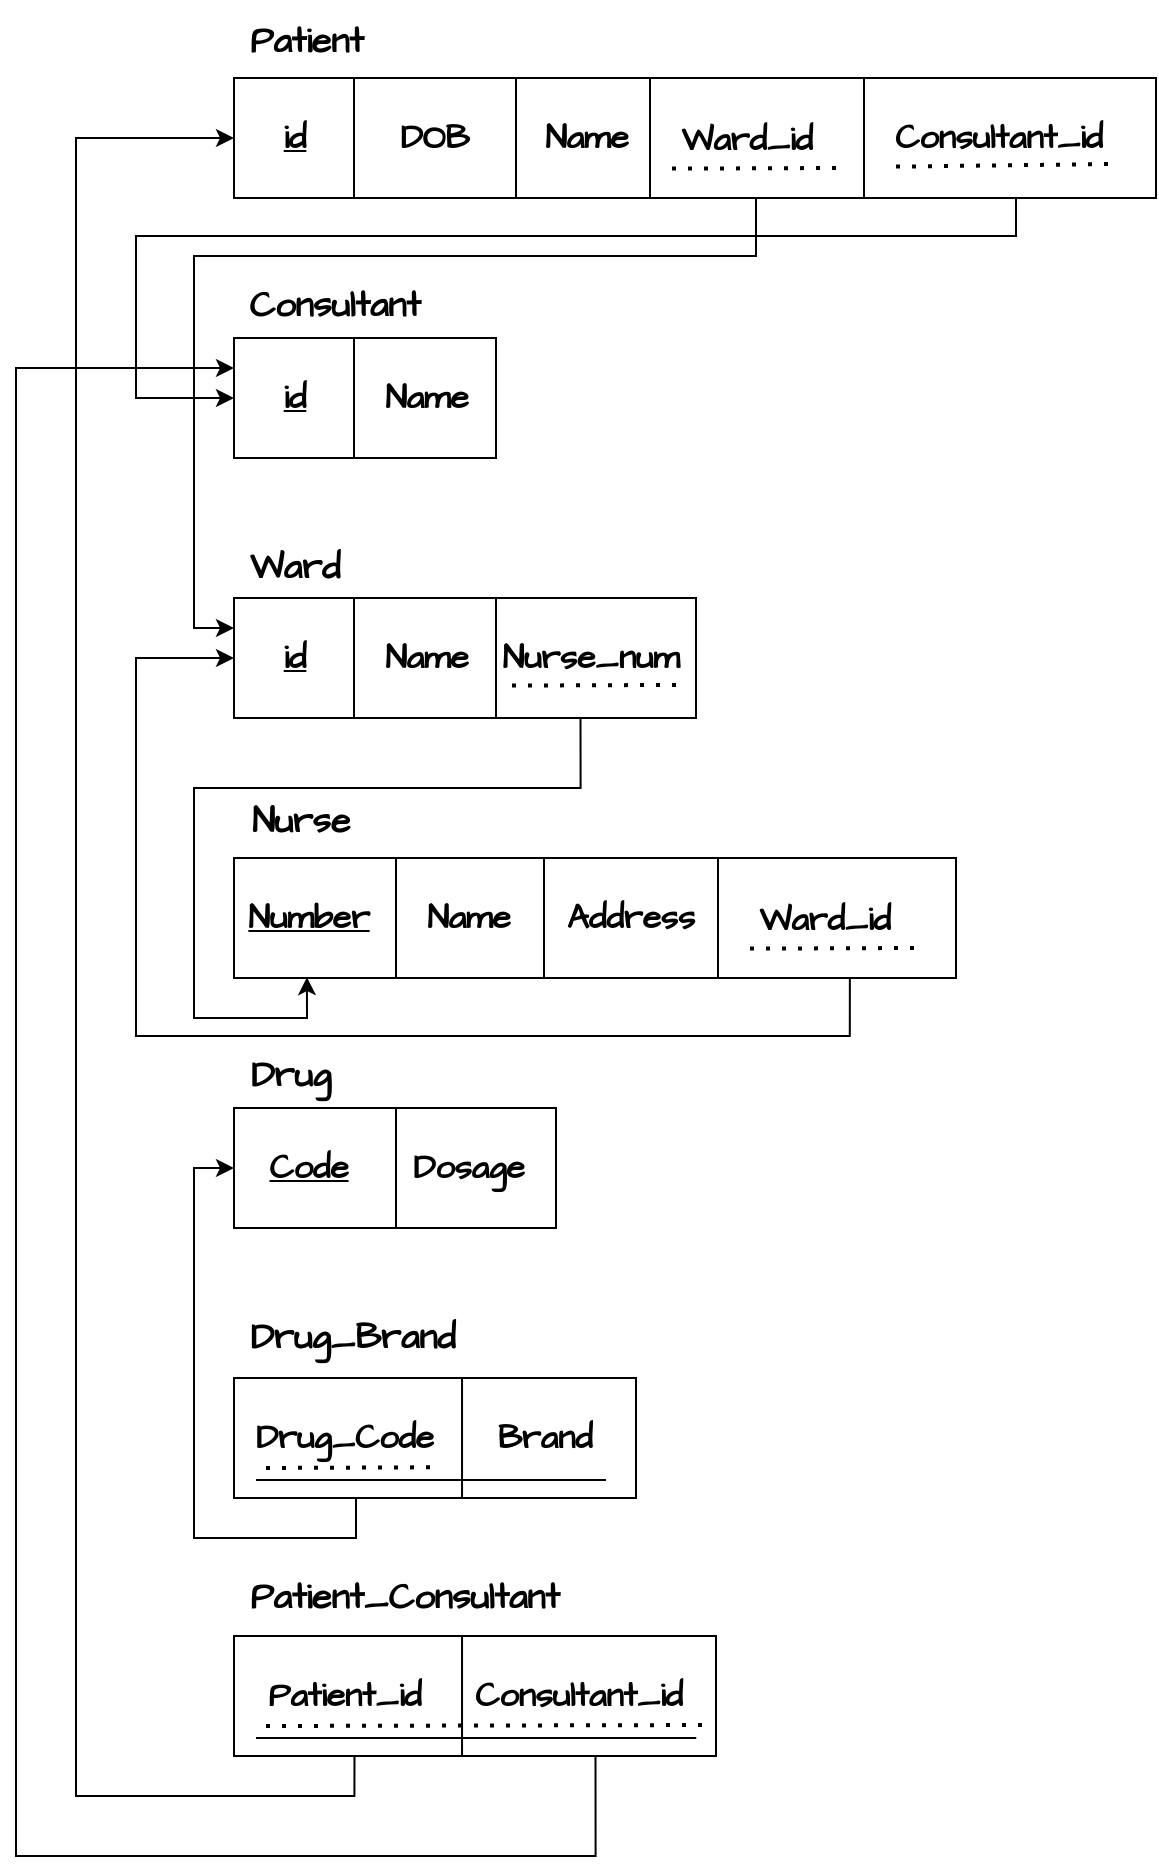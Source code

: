 <mxfile version="24.8.3">
  <diagram id="R2lEEEUBdFMjLlhIrx00" name="Page-1">
    <mxGraphModel dx="913" dy="495" grid="1" gridSize="10" guides="1" tooltips="1" connect="1" arrows="1" fold="1" page="1" pageScale="1" pageWidth="850" pageHeight="1100" math="0" shadow="0" extFonts="Permanent Marker^https://fonts.googleapis.com/css?family=Permanent+Marker">
      <root>
        <mxCell id="0" />
        <mxCell id="1" parent="0" />
        <mxCell id="RnRT4OO264XmgmjiF1xj-62" style="edgeStyle=orthogonalEdgeStyle;rounded=0;orthogonalLoop=1;jettySize=auto;html=1;exitX=0.75;exitY=1;exitDx=0;exitDy=0;entryX=0;entryY=0.25;entryDx=0;entryDy=0;" edge="1" parent="1" source="RnRT4OO264XmgmjiF1xj-3" target="RnRT4OO264XmgmjiF1xj-21">
          <mxGeometry relative="1" as="geometry">
            <Array as="points">
              <mxPoint x="380" y="171" />
              <mxPoint x="380" y="200" />
              <mxPoint x="99" y="200" />
              <mxPoint x="99" y="386" />
            </Array>
          </mxGeometry>
        </mxCell>
        <mxCell id="RnRT4OO264XmgmjiF1xj-68" style="edgeStyle=orthogonalEdgeStyle;rounded=0;orthogonalLoop=1;jettySize=auto;html=1;exitX=0.75;exitY=1;exitDx=0;exitDy=0;entryX=0;entryY=0.5;entryDx=0;entryDy=0;" edge="1" parent="1" source="RnRT4OO264XmgmjiF1xj-3" target="RnRT4OO264XmgmjiF1xj-14">
          <mxGeometry relative="1" as="geometry">
            <Array as="points">
              <mxPoint x="510" y="171" />
              <mxPoint x="510" y="190" />
              <mxPoint x="70" y="190" />
              <mxPoint x="70" y="271" />
            </Array>
          </mxGeometry>
        </mxCell>
        <mxCell id="RnRT4OO264XmgmjiF1xj-3" value="" style="rounded=0;whiteSpace=wrap;html=1;fontFamily=Architects Daughter;fontSource=https%3A%2F%2Ffonts.googleapis.com%2Fcss%3Ffamily%3DArchitects%2BDaughter;" vertex="1" parent="1">
          <mxGeometry x="119" y="111" width="461" height="60" as="geometry" />
        </mxCell>
        <mxCell id="RnRT4OO264XmgmjiF1xj-4" value="" style="endArrow=none;html=1;rounded=0;fontFamily=Architects Daughter;fontSource=https%3A%2F%2Ffonts.googleapis.com%2Fcss%3Ffamily%3DArchitects%2BDaughter;" edge="1" parent="1">
          <mxGeometry width="50" height="50" relative="1" as="geometry">
            <mxPoint x="179" y="171" as="sourcePoint" />
            <mxPoint x="179" y="111" as="targetPoint" />
          </mxGeometry>
        </mxCell>
        <mxCell id="RnRT4OO264XmgmjiF1xj-6" value="&lt;font style=&quot;font-size: 18px;&quot;&gt;&lt;b style=&quot;font-size: 18px;&quot;&gt;Patient&lt;/b&gt;&lt;/font&gt;" style="text;html=1;align=center;verticalAlign=middle;resizable=0;points=[];autosize=1;strokeColor=none;fillColor=none;fontFamily=Architects Daughter;fontSource=https%3A%2F%2Ffonts.googleapis.com%2Fcss%3Ffamily%3DArchitects%2BDaughter;fontSize=18;" vertex="1" parent="1">
          <mxGeometry x="115" y="72" width="80" height="40" as="geometry" />
        </mxCell>
        <mxCell id="RnRT4OO264XmgmjiF1xj-7" value="&lt;font style=&quot;font-size: 17px;&quot;&gt;&lt;b&gt;id&lt;/b&gt;&lt;/font&gt;" style="text;html=1;align=center;verticalAlign=middle;resizable=0;points=[];autosize=1;strokeColor=none;fillColor=none;fontStyle=4;fontFamily=Architects Daughter;fontSource=https%3A%2F%2Ffonts.googleapis.com%2Fcss%3Ffamily%3DArchitects%2BDaughter;" vertex="1" parent="1">
          <mxGeometry x="134" y="126" width="30" height="30" as="geometry" />
        </mxCell>
        <mxCell id="RnRT4OO264XmgmjiF1xj-8" value="&lt;font style=&quot;font-size: 17px;&quot;&gt;&lt;b&gt;DOB&lt;/b&gt;&lt;/font&gt;" style="text;html=1;align=center;verticalAlign=middle;resizable=0;points=[];autosize=1;strokeColor=none;fillColor=none;fontFamily=Architects Daughter;fontSource=https%3A%2F%2Ffonts.googleapis.com%2Fcss%3Ffamily%3DArchitects%2BDaughter;" vertex="1" parent="1">
          <mxGeometry x="189" y="126" width="60" height="30" as="geometry" />
        </mxCell>
        <mxCell id="RnRT4OO264XmgmjiF1xj-9" value="" style="endArrow=none;html=1;rounded=0;fontFamily=Architects Daughter;fontSource=https%3A%2F%2Ffonts.googleapis.com%2Fcss%3Ffamily%3DArchitects%2BDaughter;" edge="1" parent="1">
          <mxGeometry width="50" height="50" relative="1" as="geometry">
            <mxPoint x="260" y="171" as="sourcePoint" />
            <mxPoint x="260" y="111" as="targetPoint" />
          </mxGeometry>
        </mxCell>
        <mxCell id="RnRT4OO264XmgmjiF1xj-12" value="&lt;font style=&quot;font-size: 17px;&quot;&gt;&lt;b&gt;Name&lt;/b&gt;&lt;/font&gt;" style="text;html=1;align=center;verticalAlign=middle;resizable=0;points=[];autosize=1;strokeColor=none;fillColor=none;fontFamily=Architects Daughter;fontSource=https%3A%2F%2Ffonts.googleapis.com%2Fcss%3Ffamily%3DArchitects%2BDaughter;" vertex="1" parent="1">
          <mxGeometry x="260" y="126" width="70" height="30" as="geometry" />
        </mxCell>
        <mxCell id="RnRT4OO264XmgmjiF1xj-14" value="" style="rounded=0;whiteSpace=wrap;html=1;fontFamily=Architects Daughter;fontSource=https%3A%2F%2Ffonts.googleapis.com%2Fcss%3Ffamily%3DArchitects%2BDaughter;" vertex="1" parent="1">
          <mxGeometry x="119" y="241" width="131" height="60" as="geometry" />
        </mxCell>
        <mxCell id="RnRT4OO264XmgmjiF1xj-15" value="" style="endArrow=none;html=1;rounded=0;fontFamily=Architects Daughter;fontSource=https%3A%2F%2Ffonts.googleapis.com%2Fcss%3Ffamily%3DArchitects%2BDaughter;" edge="1" parent="1">
          <mxGeometry width="50" height="50" relative="1" as="geometry">
            <mxPoint x="179" y="301" as="sourcePoint" />
            <mxPoint x="179" y="241" as="targetPoint" />
          </mxGeometry>
        </mxCell>
        <mxCell id="RnRT4OO264XmgmjiF1xj-16" value="&lt;span style=&quot;font-size: 18px;&quot;&gt;&lt;b style=&quot;font-size: 18px;&quot;&gt;Consultant&lt;/b&gt;&lt;/span&gt;" style="text;html=1;align=center;verticalAlign=middle;resizable=0;points=[];autosize=1;strokeColor=none;fillColor=none;fontFamily=Architects Daughter;fontSource=https%3A%2F%2Ffonts.googleapis.com%2Fcss%3Ffamily%3DArchitects%2BDaughter;fontSize=18;" vertex="1" parent="1">
          <mxGeometry x="114" y="204" width="110" height="40" as="geometry" />
        </mxCell>
        <mxCell id="RnRT4OO264XmgmjiF1xj-17" value="&lt;font style=&quot;font-size: 17px;&quot;&gt;&lt;b&gt;id&lt;/b&gt;&lt;/font&gt;" style="text;html=1;align=center;verticalAlign=middle;resizable=0;points=[];autosize=1;strokeColor=none;fillColor=none;fontStyle=4;fontFamily=Architects Daughter;fontSource=https%3A%2F%2Ffonts.googleapis.com%2Fcss%3Ffamily%3DArchitects%2BDaughter;" vertex="1" parent="1">
          <mxGeometry x="134" y="256" width="30" height="30" as="geometry" />
        </mxCell>
        <mxCell id="RnRT4OO264XmgmjiF1xj-20" value="&lt;font style=&quot;font-size: 17px;&quot;&gt;&lt;b&gt;Name&lt;/b&gt;&lt;/font&gt;" style="text;html=1;align=center;verticalAlign=middle;resizable=0;points=[];autosize=1;strokeColor=none;fillColor=none;fontFamily=Architects Daughter;fontSource=https%3A%2F%2Ffonts.googleapis.com%2Fcss%3Ffamily%3DArchitects%2BDaughter;" vertex="1" parent="1">
          <mxGeometry x="180" y="256" width="70" height="30" as="geometry" />
        </mxCell>
        <mxCell id="RnRT4OO264XmgmjiF1xj-21" value="" style="rounded=0;whiteSpace=wrap;html=1;fontFamily=Architects Daughter;fontSource=https%3A%2F%2Ffonts.googleapis.com%2Fcss%3Ffamily%3DArchitects%2BDaughter;" vertex="1" parent="1">
          <mxGeometry x="119" y="371" width="231" height="60" as="geometry" />
        </mxCell>
        <mxCell id="RnRT4OO264XmgmjiF1xj-22" value="" style="endArrow=none;html=1;rounded=0;fontFamily=Architects Daughter;fontSource=https%3A%2F%2Ffonts.googleapis.com%2Fcss%3Ffamily%3DArchitects%2BDaughter;" edge="1" parent="1">
          <mxGeometry width="50" height="50" relative="1" as="geometry">
            <mxPoint x="179" y="431" as="sourcePoint" />
            <mxPoint x="179" y="371" as="targetPoint" />
          </mxGeometry>
        </mxCell>
        <mxCell id="RnRT4OO264XmgmjiF1xj-23" value="&lt;span style=&quot;font-size: 18px;&quot;&gt;&lt;b style=&quot;font-size: 18px;&quot;&gt;Ward&lt;/b&gt;&lt;/span&gt;" style="text;html=1;align=center;verticalAlign=middle;resizable=0;points=[];autosize=1;strokeColor=none;fillColor=none;fontFamily=Architects Daughter;fontSource=https%3A%2F%2Ffonts.googleapis.com%2Fcss%3Ffamily%3DArchitects%2BDaughter;fontSize=18;" vertex="1" parent="1">
          <mxGeometry x="114" y="335" width="70" height="40" as="geometry" />
        </mxCell>
        <mxCell id="RnRT4OO264XmgmjiF1xj-24" value="&lt;font style=&quot;font-size: 17px;&quot;&gt;&lt;b&gt;id&lt;/b&gt;&lt;/font&gt;" style="text;html=1;align=center;verticalAlign=middle;resizable=0;points=[];autosize=1;strokeColor=none;fillColor=none;fontStyle=4;fontFamily=Architects Daughter;fontSource=https%3A%2F%2Ffonts.googleapis.com%2Fcss%3Ffamily%3DArchitects%2BDaughter;" vertex="1" parent="1">
          <mxGeometry x="134" y="386" width="30" height="30" as="geometry" />
        </mxCell>
        <mxCell id="RnRT4OO264XmgmjiF1xj-25" value="&lt;font style=&quot;font-size: 17px;&quot;&gt;&lt;b&gt;Name&lt;/b&gt;&lt;/font&gt;" style="text;html=1;align=center;verticalAlign=middle;resizable=0;points=[];autosize=1;strokeColor=none;fillColor=none;fontFamily=Architects Daughter;fontSource=https%3A%2F%2Ffonts.googleapis.com%2Fcss%3Ffamily%3DArchitects%2BDaughter;" vertex="1" parent="1">
          <mxGeometry x="180" y="386" width="70" height="30" as="geometry" />
        </mxCell>
        <mxCell id="RnRT4OO264XmgmjiF1xj-57" style="edgeStyle=orthogonalEdgeStyle;rounded=0;orthogonalLoop=1;jettySize=auto;html=1;exitX=0.853;exitY=0.967;exitDx=0;exitDy=0;entryX=0;entryY=0.5;entryDx=0;entryDy=0;exitPerimeter=0;" edge="1" parent="1" source="RnRT4OO264XmgmjiF1xj-26" target="RnRT4OO264XmgmjiF1xj-21">
          <mxGeometry relative="1" as="geometry">
            <Array as="points">
              <mxPoint x="427" y="590" />
              <mxPoint x="70" y="590" />
              <mxPoint x="70" y="401" />
            </Array>
          </mxGeometry>
        </mxCell>
        <mxCell id="RnRT4OO264XmgmjiF1xj-26" value="" style="rounded=0;whiteSpace=wrap;html=1;fontFamily=Architects Daughter;fontSource=https%3A%2F%2Ffonts.googleapis.com%2Fcss%3Ffamily%3DArchitects%2BDaughter;" vertex="1" parent="1">
          <mxGeometry x="119" y="501" width="361" height="60" as="geometry" />
        </mxCell>
        <mxCell id="RnRT4OO264XmgmjiF1xj-27" value="" style="endArrow=none;html=1;rounded=0;fontFamily=Architects Daughter;fontSource=https%3A%2F%2Ffonts.googleapis.com%2Fcss%3Ffamily%3DArchitects%2BDaughter;" edge="1" parent="1">
          <mxGeometry width="50" height="50" relative="1" as="geometry">
            <mxPoint x="200" y="561" as="sourcePoint" />
            <mxPoint x="200" y="501" as="targetPoint" />
          </mxGeometry>
        </mxCell>
        <mxCell id="RnRT4OO264XmgmjiF1xj-28" value="&lt;span style=&quot;font-size: 18px;&quot;&gt;&lt;b style=&quot;font-size: 18px;&quot;&gt;Nurse&lt;/b&gt;&lt;/span&gt;" style="text;html=1;align=center;verticalAlign=middle;resizable=0;points=[];autosize=1;strokeColor=none;fillColor=none;fontFamily=Architects Daughter;fontSource=https%3A%2F%2Ffonts.googleapis.com%2Fcss%3Ffamily%3DArchitects%2BDaughter;fontSize=18;" vertex="1" parent="1">
          <mxGeometry x="117" y="462" width="70" height="40" as="geometry" />
        </mxCell>
        <mxCell id="RnRT4OO264XmgmjiF1xj-29" value="&lt;font style=&quot;font-size: 17px;&quot;&gt;&lt;b&gt;Number&lt;/b&gt;&lt;/font&gt;" style="text;html=1;align=center;verticalAlign=middle;resizable=0;points=[];autosize=1;strokeColor=none;fillColor=none;fontStyle=4;fontFamily=Architects Daughter;fontSource=https%3A%2F%2Ffonts.googleapis.com%2Fcss%3Ffamily%3DArchitects%2BDaughter;" vertex="1" parent="1">
          <mxGeometry x="116" y="516" width="80" height="30" as="geometry" />
        </mxCell>
        <mxCell id="RnRT4OO264XmgmjiF1xj-30" value="&lt;font style=&quot;font-size: 17px;&quot;&gt;&lt;b&gt;Name&lt;/b&gt;&lt;/font&gt;" style="text;html=1;align=center;verticalAlign=middle;resizable=0;points=[];autosize=1;strokeColor=none;fillColor=none;fontFamily=Architects Daughter;fontSource=https%3A%2F%2Ffonts.googleapis.com%2Fcss%3Ffamily%3DArchitects%2BDaughter;" vertex="1" parent="1">
          <mxGeometry x="201" y="516" width="70" height="30" as="geometry" />
        </mxCell>
        <mxCell id="RnRT4OO264XmgmjiF1xj-31" value="" style="endArrow=none;html=1;rounded=0;fontFamily=Architects Daughter;fontSource=https%3A%2F%2Ffonts.googleapis.com%2Fcss%3Ffamily%3DArchitects%2BDaughter;" edge="1" parent="1">
          <mxGeometry width="50" height="50" relative="1" as="geometry">
            <mxPoint x="274" y="561" as="sourcePoint" />
            <mxPoint x="274" y="501" as="targetPoint" />
          </mxGeometry>
        </mxCell>
        <mxCell id="RnRT4OO264XmgmjiF1xj-32" value="&lt;font style=&quot;font-size: 17px;&quot;&gt;&lt;b&gt;Address&lt;/b&gt;&lt;/font&gt;" style="text;html=1;align=center;verticalAlign=middle;resizable=0;points=[];autosize=1;strokeColor=none;fillColor=none;fontFamily=Architects Daughter;fontSource=https%3A%2F%2Ffonts.googleapis.com%2Fcss%3Ffamily%3DArchitects%2BDaughter;" vertex="1" parent="1">
          <mxGeometry x="272" y="516" width="90" height="30" as="geometry" />
        </mxCell>
        <mxCell id="RnRT4OO264XmgmjiF1xj-33" value="" style="rounded=0;whiteSpace=wrap;html=1;fontFamily=Architects Daughter;fontSource=https%3A%2F%2Ffonts.googleapis.com%2Fcss%3Ffamily%3DArchitects%2BDaughter;" vertex="1" parent="1">
          <mxGeometry x="119" y="626" width="161" height="60" as="geometry" />
        </mxCell>
        <mxCell id="RnRT4OO264XmgmjiF1xj-34" value="" style="endArrow=none;html=1;rounded=0;fontFamily=Architects Daughter;fontSource=https%3A%2F%2Ffonts.googleapis.com%2Fcss%3Ffamily%3DArchitects%2BDaughter;" edge="1" parent="1">
          <mxGeometry width="50" height="50" relative="1" as="geometry">
            <mxPoint x="200" y="686" as="sourcePoint" />
            <mxPoint x="200" y="626" as="targetPoint" />
          </mxGeometry>
        </mxCell>
        <mxCell id="RnRT4OO264XmgmjiF1xj-35" value="&lt;font style=&quot;font-size: 17px;&quot;&gt;&lt;b&gt;Code&lt;/b&gt;&lt;/font&gt;" style="text;html=1;align=center;verticalAlign=middle;resizable=0;points=[];autosize=1;strokeColor=none;fillColor=none;fontStyle=4;fontFamily=Architects Daughter;fontSource=https%3A%2F%2Ffonts.googleapis.com%2Fcss%3Ffamily%3DArchitects%2BDaughter;" vertex="1" parent="1">
          <mxGeometry x="126" y="641" width="60" height="30" as="geometry" />
        </mxCell>
        <mxCell id="RnRT4OO264XmgmjiF1xj-36" value="&lt;font style=&quot;font-size: 17px;&quot;&gt;&lt;b&gt;Dosage&lt;/b&gt;&lt;/font&gt;" style="text;html=1;align=center;verticalAlign=middle;resizable=0;points=[];autosize=1;strokeColor=none;fillColor=none;fontFamily=Architects Daughter;fontSource=https%3A%2F%2Ffonts.googleapis.com%2Fcss%3Ffamily%3DArchitects%2BDaughter;" vertex="1" parent="1">
          <mxGeometry x="196" y="641" width="80" height="30" as="geometry" />
        </mxCell>
        <mxCell id="RnRT4OO264XmgmjiF1xj-39" value="&lt;span style=&quot;font-size: 18px;&quot;&gt;&lt;b style=&quot;font-size: 18px;&quot;&gt;Drug&lt;/b&gt;&lt;/span&gt;" style="text;html=1;align=center;verticalAlign=middle;resizable=0;points=[];autosize=1;strokeColor=none;fillColor=none;fontFamily=Architects Daughter;fontSource=https%3A%2F%2Ffonts.googleapis.com%2Fcss%3Ffamily%3DArchitects%2BDaughter;fontSize=18;" vertex="1" parent="1">
          <mxGeometry x="117" y="589" width="60" height="40" as="geometry" />
        </mxCell>
        <mxCell id="RnRT4OO264XmgmjiF1xj-47" style="edgeStyle=orthogonalEdgeStyle;rounded=0;orthogonalLoop=1;jettySize=auto;html=1;exitX=0.25;exitY=1;exitDx=0;exitDy=0;entryX=0;entryY=0.5;entryDx=0;entryDy=0;" edge="1" parent="1" source="RnRT4OO264XmgmjiF1xj-40" target="RnRT4OO264XmgmjiF1xj-33">
          <mxGeometry relative="1" as="geometry">
            <Array as="points">
              <mxPoint x="180" y="821" />
              <mxPoint x="180" y="841" />
              <mxPoint x="99" y="841" />
              <mxPoint x="99" y="656" />
            </Array>
          </mxGeometry>
        </mxCell>
        <mxCell id="RnRT4OO264XmgmjiF1xj-40" value="" style="rounded=0;whiteSpace=wrap;html=1;fontFamily=Architects Daughter;fontSource=https%3A%2F%2Ffonts.googleapis.com%2Fcss%3Ffamily%3DArchitects%2BDaughter;" vertex="1" parent="1">
          <mxGeometry x="119" y="761" width="201" height="60" as="geometry" />
        </mxCell>
        <mxCell id="RnRT4OO264XmgmjiF1xj-41" value="" style="endArrow=none;html=1;rounded=0;fontFamily=Architects Daughter;fontSource=https%3A%2F%2Ffonts.googleapis.com%2Fcss%3Ffamily%3DArchitects%2BDaughter;" edge="1" parent="1">
          <mxGeometry width="50" height="50" relative="1" as="geometry">
            <mxPoint x="233.02" y="821" as="sourcePoint" />
            <mxPoint x="233.02" y="761" as="targetPoint" />
          </mxGeometry>
        </mxCell>
        <mxCell id="RnRT4OO264XmgmjiF1xj-42" value="&lt;font style=&quot;font-size: 17px;&quot;&gt;&lt;b&gt;Drug_Code&lt;/b&gt;&lt;/font&gt;" style="text;html=1;align=center;verticalAlign=middle;resizable=0;points=[];autosize=1;strokeColor=none;fillColor=none;fontStyle=0;fontFamily=Architects Daughter;fontSource=https%3A%2F%2Ffonts.googleapis.com%2Fcss%3Ffamily%3DArchitects%2BDaughter;" vertex="1" parent="1">
          <mxGeometry x="119" y="776" width="110" height="30" as="geometry" />
        </mxCell>
        <mxCell id="RnRT4OO264XmgmjiF1xj-43" value="&lt;font style=&quot;font-size: 17px;&quot;&gt;&lt;b&gt;Brand&lt;/b&gt;&lt;/font&gt;" style="text;html=1;align=center;verticalAlign=middle;resizable=0;points=[];autosize=1;strokeColor=none;fillColor=none;fontFamily=Architects Daughter;fontSource=https%3A%2F%2Ffonts.googleapis.com%2Fcss%3Ffamily%3DArchitects%2BDaughter;" vertex="1" parent="1">
          <mxGeometry x="239" y="776" width="70" height="30" as="geometry" />
        </mxCell>
        <mxCell id="RnRT4OO264XmgmjiF1xj-44" value="&lt;span style=&quot;font-size: 18px;&quot;&gt;&lt;b style=&quot;font-size: 18px;&quot;&gt;Drug_Brand&lt;/b&gt;&lt;/span&gt;" style="text;html=1;align=center;verticalAlign=middle;resizable=0;points=[];autosize=1;strokeColor=none;fillColor=none;fontFamily=Architects Daughter;fontSource=https%3A%2F%2Ffonts.googleapis.com%2Fcss%3Ffamily%3DArchitects%2BDaughter;fontSize=18;" vertex="1" parent="1">
          <mxGeometry x="113" y="720" width="130" height="40" as="geometry" />
        </mxCell>
        <mxCell id="RnRT4OO264XmgmjiF1xj-45" value="" style="endArrow=none;dashed=1;html=1;dashPattern=1 3;strokeWidth=2;rounded=0;entryX=0.916;entryY=1.121;entryDx=0;entryDy=0;entryPerimeter=0;" edge="1" parent="1">
          <mxGeometry width="50" height="50" relative="1" as="geometry">
            <mxPoint x="135" y="806" as="sourcePoint" />
            <mxPoint x="220.76" y="805.63" as="targetPoint" />
          </mxGeometry>
        </mxCell>
        <mxCell id="RnRT4OO264XmgmjiF1xj-46" value="" style="endArrow=none;html=1;rounded=0;entryX=0.95;entryY=0.9;entryDx=0;entryDy=0;entryPerimeter=0;" edge="1" parent="1">
          <mxGeometry width="50" height="50" relative="1" as="geometry">
            <mxPoint x="130" y="812" as="sourcePoint" />
            <mxPoint x="304.95" y="812" as="targetPoint" />
          </mxGeometry>
        </mxCell>
        <mxCell id="RnRT4OO264XmgmjiF1xj-48" value="" style="endArrow=none;html=1;rounded=0;fontFamily=Architects Daughter;fontSource=https%3A%2F%2Ffonts.googleapis.com%2Fcss%3Ffamily%3DArchitects%2BDaughter;" edge="1" parent="1">
          <mxGeometry width="50" height="50" relative="1" as="geometry">
            <mxPoint x="250" y="431" as="sourcePoint" />
            <mxPoint x="250" y="371" as="targetPoint" />
          </mxGeometry>
        </mxCell>
        <mxCell id="RnRT4OO264XmgmjiF1xj-49" value="&lt;font style=&quot;font-size: 17px;&quot;&gt;&lt;b&gt;Nurse_num&lt;/b&gt;&lt;/font&gt;" style="text;html=1;align=center;verticalAlign=middle;resizable=0;points=[];autosize=1;strokeColor=none;fillColor=none;fontFamily=Architects Daughter;fontSource=https%3A%2F%2Ffonts.googleapis.com%2Fcss%3Ffamily%3DArchitects%2BDaughter;" vertex="1" parent="1">
          <mxGeometry x="242" y="386" width="110" height="30" as="geometry" />
        </mxCell>
        <mxCell id="RnRT4OO264XmgmjiF1xj-50" value="" style="endArrow=none;dashed=1;html=1;dashPattern=1 3;strokeWidth=2;rounded=0;entryX=0.919;entryY=0.949;entryDx=0;entryDy=0;entryPerimeter=0;" edge="1" parent="1">
          <mxGeometry width="50" height="50" relative="1" as="geometry">
            <mxPoint x="258" y="414.78" as="sourcePoint" />
            <mxPoint x="340.09" y="414.47" as="targetPoint" />
          </mxGeometry>
        </mxCell>
        <mxCell id="RnRT4OO264XmgmjiF1xj-52" style="edgeStyle=orthogonalEdgeStyle;rounded=0;orthogonalLoop=1;jettySize=auto;html=1;exitX=0.75;exitY=1;exitDx=0;exitDy=0;entryX=0.101;entryY=0.993;entryDx=0;entryDy=0;entryPerimeter=0;" edge="1" parent="1" source="RnRT4OO264XmgmjiF1xj-21" target="RnRT4OO264XmgmjiF1xj-26">
          <mxGeometry relative="1" as="geometry" />
        </mxCell>
        <mxCell id="RnRT4OO264XmgmjiF1xj-54" value="&lt;span style=&quot;font-size: 17px;&quot;&gt;&lt;b&gt;Ward_id&lt;/b&gt;&lt;/span&gt;" style="text;html=1;align=center;verticalAlign=middle;resizable=0;points=[];autosize=1;strokeColor=none;fillColor=none;fontFamily=Architects Daughter;fontSource=https%3A%2F%2Ffonts.googleapis.com%2Fcss%3Ffamily%3DArchitects%2BDaughter;" vertex="1" parent="1">
          <mxGeometry x="369" y="517" width="90" height="30" as="geometry" />
        </mxCell>
        <mxCell id="RnRT4OO264XmgmjiF1xj-55" value="" style="endArrow=none;html=1;rounded=0;fontFamily=Architects Daughter;fontSource=https%3A%2F%2Ffonts.googleapis.com%2Fcss%3Ffamily%3DArchitects%2BDaughter;" edge="1" parent="1">
          <mxGeometry width="50" height="50" relative="1" as="geometry">
            <mxPoint x="361" y="561" as="sourcePoint" />
            <mxPoint x="361" y="501" as="targetPoint" />
          </mxGeometry>
        </mxCell>
        <mxCell id="RnRT4OO264XmgmjiF1xj-56" value="" style="endArrow=none;dashed=1;html=1;dashPattern=1 3;strokeWidth=2;rounded=0;entryX=0.919;entryY=0.949;entryDx=0;entryDy=0;entryPerimeter=0;" edge="1" parent="1">
          <mxGeometry width="50" height="50" relative="1" as="geometry">
            <mxPoint x="377" y="546.31" as="sourcePoint" />
            <mxPoint x="459.09" y="546" as="targetPoint" />
          </mxGeometry>
        </mxCell>
        <mxCell id="RnRT4OO264XmgmjiF1xj-58" value="" style="endArrow=none;dashed=1;html=1;dashPattern=1 3;strokeWidth=2;rounded=0;entryX=0.919;entryY=0.949;entryDx=0;entryDy=0;entryPerimeter=0;" edge="1" parent="1">
          <mxGeometry width="50" height="50" relative="1" as="geometry">
            <mxPoint x="338" y="156.31" as="sourcePoint" />
            <mxPoint x="420.09" y="156" as="targetPoint" />
          </mxGeometry>
        </mxCell>
        <mxCell id="RnRT4OO264XmgmjiF1xj-59" value="&lt;span style=&quot;font-size: 17px;&quot;&gt;&lt;b&gt;Ward_id&lt;/b&gt;&lt;/span&gt;" style="text;html=1;align=center;verticalAlign=middle;resizable=0;points=[];autosize=1;strokeColor=none;fillColor=none;fontFamily=Architects Daughter;fontSource=https%3A%2F%2Ffonts.googleapis.com%2Fcss%3Ffamily%3DArchitects%2BDaughter;" vertex="1" parent="1">
          <mxGeometry x="330" y="127" width="90" height="30" as="geometry" />
        </mxCell>
        <mxCell id="RnRT4OO264XmgmjiF1xj-61" value="" style="endArrow=none;html=1;rounded=0;fontFamily=Architects Daughter;fontSource=https%3A%2F%2Ffonts.googleapis.com%2Fcss%3Ffamily%3DArchitects%2BDaughter;" edge="1" parent="1">
          <mxGeometry width="50" height="50" relative="1" as="geometry">
            <mxPoint x="327" y="171" as="sourcePoint" />
            <mxPoint x="327" y="111" as="targetPoint" />
          </mxGeometry>
        </mxCell>
        <mxCell id="RnRT4OO264XmgmjiF1xj-64" value="" style="endArrow=none;dashed=1;html=1;dashPattern=1 3;strokeWidth=2;rounded=0;entryX=0.919;entryY=0.949;entryDx=0;entryDy=0;entryPerimeter=0;" edge="1" parent="1">
          <mxGeometry width="50" height="50" relative="1" as="geometry">
            <mxPoint x="532.09" y="155" as="sourcePoint" />
            <mxPoint x="532.09" y="155" as="targetPoint" />
          </mxGeometry>
        </mxCell>
        <mxCell id="RnRT4OO264XmgmjiF1xj-66" value="" style="endArrow=none;html=1;rounded=0;fontFamily=Architects Daughter;fontSource=https%3A%2F%2Ffonts.googleapis.com%2Fcss%3Ffamily%3DArchitects%2BDaughter;" edge="1" parent="1">
          <mxGeometry width="50" height="50" relative="1" as="geometry">
            <mxPoint x="434" y="171" as="sourcePoint" />
            <mxPoint x="434" y="111" as="targetPoint" />
          </mxGeometry>
        </mxCell>
        <mxCell id="RnRT4OO264XmgmjiF1xj-67" value="" style="endArrow=none;dashed=1;html=1;dashPattern=1 3;strokeWidth=2;rounded=0;entryX=0.954;entryY=0.933;entryDx=0;entryDy=0;entryPerimeter=0;" edge="1" parent="1" target="RnRT4OO264XmgmjiF1xj-65">
          <mxGeometry width="50" height="50" relative="1" as="geometry">
            <mxPoint x="450" y="155.31" as="sourcePoint" />
            <mxPoint x="560.47" y="153.47" as="targetPoint" />
          </mxGeometry>
        </mxCell>
        <mxCell id="RnRT4OO264XmgmjiF1xj-65" value="&lt;span style=&quot;font-size: 17px;&quot;&gt;&lt;b&gt;Consultant_id&lt;/b&gt;&lt;/span&gt;" style="text;html=1;align=center;verticalAlign=middle;resizable=0;points=[];autosize=1;strokeColor=none;fillColor=none;fontFamily=Architects Daughter;fontSource=https%3A%2F%2Ffonts.googleapis.com%2Fcss%3Ffamily%3DArchitects%2BDaughter;" vertex="1" parent="1">
          <mxGeometry x="436" y="126" width="130" height="30" as="geometry" />
        </mxCell>
        <mxCell id="RnRT4OO264XmgmjiF1xj-79" style="edgeStyle=orthogonalEdgeStyle;rounded=0;orthogonalLoop=1;jettySize=auto;html=1;exitX=0.25;exitY=1;exitDx=0;exitDy=0;entryX=0;entryY=0.5;entryDx=0;entryDy=0;" edge="1" parent="1" source="RnRT4OO264XmgmjiF1xj-69" target="RnRT4OO264XmgmjiF1xj-3">
          <mxGeometry relative="1" as="geometry">
            <Array as="points">
              <mxPoint x="179" y="970" />
              <mxPoint x="40" y="970" />
              <mxPoint x="40" y="141" />
            </Array>
          </mxGeometry>
        </mxCell>
        <mxCell id="RnRT4OO264XmgmjiF1xj-80" style="edgeStyle=orthogonalEdgeStyle;rounded=0;orthogonalLoop=1;jettySize=auto;html=1;exitX=0.75;exitY=1;exitDx=0;exitDy=0;entryX=0;entryY=0.25;entryDx=0;entryDy=0;" edge="1" parent="1" source="RnRT4OO264XmgmjiF1xj-69" target="RnRT4OO264XmgmjiF1xj-14">
          <mxGeometry relative="1" as="geometry">
            <Array as="points">
              <mxPoint x="300" y="1000" />
              <mxPoint x="10" y="1000" />
              <mxPoint x="10" y="256" />
            </Array>
          </mxGeometry>
        </mxCell>
        <mxCell id="RnRT4OO264XmgmjiF1xj-69" value="" style="rounded=0;whiteSpace=wrap;html=1;fontFamily=Architects Daughter;fontSource=https%3A%2F%2Ffonts.googleapis.com%2Fcss%3Ffamily%3DArchitects%2BDaughter;" vertex="1" parent="1">
          <mxGeometry x="119" y="890" width="241" height="60" as="geometry" />
        </mxCell>
        <mxCell id="RnRT4OO264XmgmjiF1xj-70" value="" style="endArrow=none;html=1;rounded=0;fontFamily=Architects Daughter;fontSource=https%3A%2F%2Ffonts.googleapis.com%2Fcss%3Ffamily%3DArchitects%2BDaughter;" edge="1" parent="1">
          <mxGeometry width="50" height="50" relative="1" as="geometry">
            <mxPoint x="233.02" y="950" as="sourcePoint" />
            <mxPoint x="233.02" y="890" as="targetPoint" />
          </mxGeometry>
        </mxCell>
        <mxCell id="RnRT4OO264XmgmjiF1xj-71" value="&lt;font style=&quot;font-size: 17px;&quot;&gt;&lt;b&gt;Patient_id&lt;/b&gt;&lt;/font&gt;" style="text;html=1;align=center;verticalAlign=middle;resizable=0;points=[];autosize=1;strokeColor=none;fillColor=none;fontStyle=0;fontFamily=Architects Daughter;fontSource=https%3A%2F%2Ffonts.googleapis.com%2Fcss%3Ffamily%3DArchitects%2BDaughter;" vertex="1" parent="1">
          <mxGeometry x="124" y="905" width="100" height="30" as="geometry" />
        </mxCell>
        <mxCell id="RnRT4OO264XmgmjiF1xj-72" value="&lt;font style=&quot;font-size: 17px;&quot;&gt;&lt;b&gt;Consultant_id&lt;/b&gt;&lt;/font&gt;" style="text;html=1;align=center;verticalAlign=middle;resizable=0;points=[];autosize=1;strokeColor=none;fillColor=none;fontFamily=Architects Daughter;fontSource=https%3A%2F%2Ffonts.googleapis.com%2Fcss%3Ffamily%3DArchitects%2BDaughter;" vertex="1" parent="1">
          <mxGeometry x="226" y="905" width="130" height="30" as="geometry" />
        </mxCell>
        <mxCell id="RnRT4OO264XmgmjiF1xj-73" value="" style="endArrow=none;dashed=1;html=1;dashPattern=1 3;strokeWidth=2;rounded=0;entryX=0.985;entryY=0.984;entryDx=0;entryDy=0;entryPerimeter=0;" edge="1" parent="1" target="RnRT4OO264XmgmjiF1xj-72">
          <mxGeometry width="50" height="50" relative="1" as="geometry">
            <mxPoint x="135" y="935" as="sourcePoint" />
            <mxPoint x="220.76" y="934.63" as="targetPoint" />
          </mxGeometry>
        </mxCell>
        <mxCell id="RnRT4OO264XmgmjiF1xj-74" value="" style="endArrow=none;html=1;rounded=0;entryX=0.959;entryY=0.85;entryDx=0;entryDy=0;entryPerimeter=0;" edge="1" parent="1" target="RnRT4OO264XmgmjiF1xj-69">
          <mxGeometry width="50" height="50" relative="1" as="geometry">
            <mxPoint x="130" y="941" as="sourcePoint" />
            <mxPoint x="304.95" y="941" as="targetPoint" />
          </mxGeometry>
        </mxCell>
        <mxCell id="RnRT4OO264XmgmjiF1xj-77" value="&lt;span style=&quot;font-size: 18px;&quot;&gt;&lt;b style=&quot;font-size: 18px;&quot;&gt;Patient_Consultant&lt;/b&gt;&lt;/span&gt;" style="text;html=1;align=center;verticalAlign=middle;resizable=0;points=[];autosize=1;strokeColor=none;fillColor=none;fontFamily=Architects Daughter;fontSource=https%3A%2F%2Ffonts.googleapis.com%2Fcss%3Ffamily%3DArchitects%2BDaughter;fontSize=18;" vertex="1" parent="1">
          <mxGeometry x="114" y="850" width="180" height="40" as="geometry" />
        </mxCell>
      </root>
    </mxGraphModel>
  </diagram>
</mxfile>
